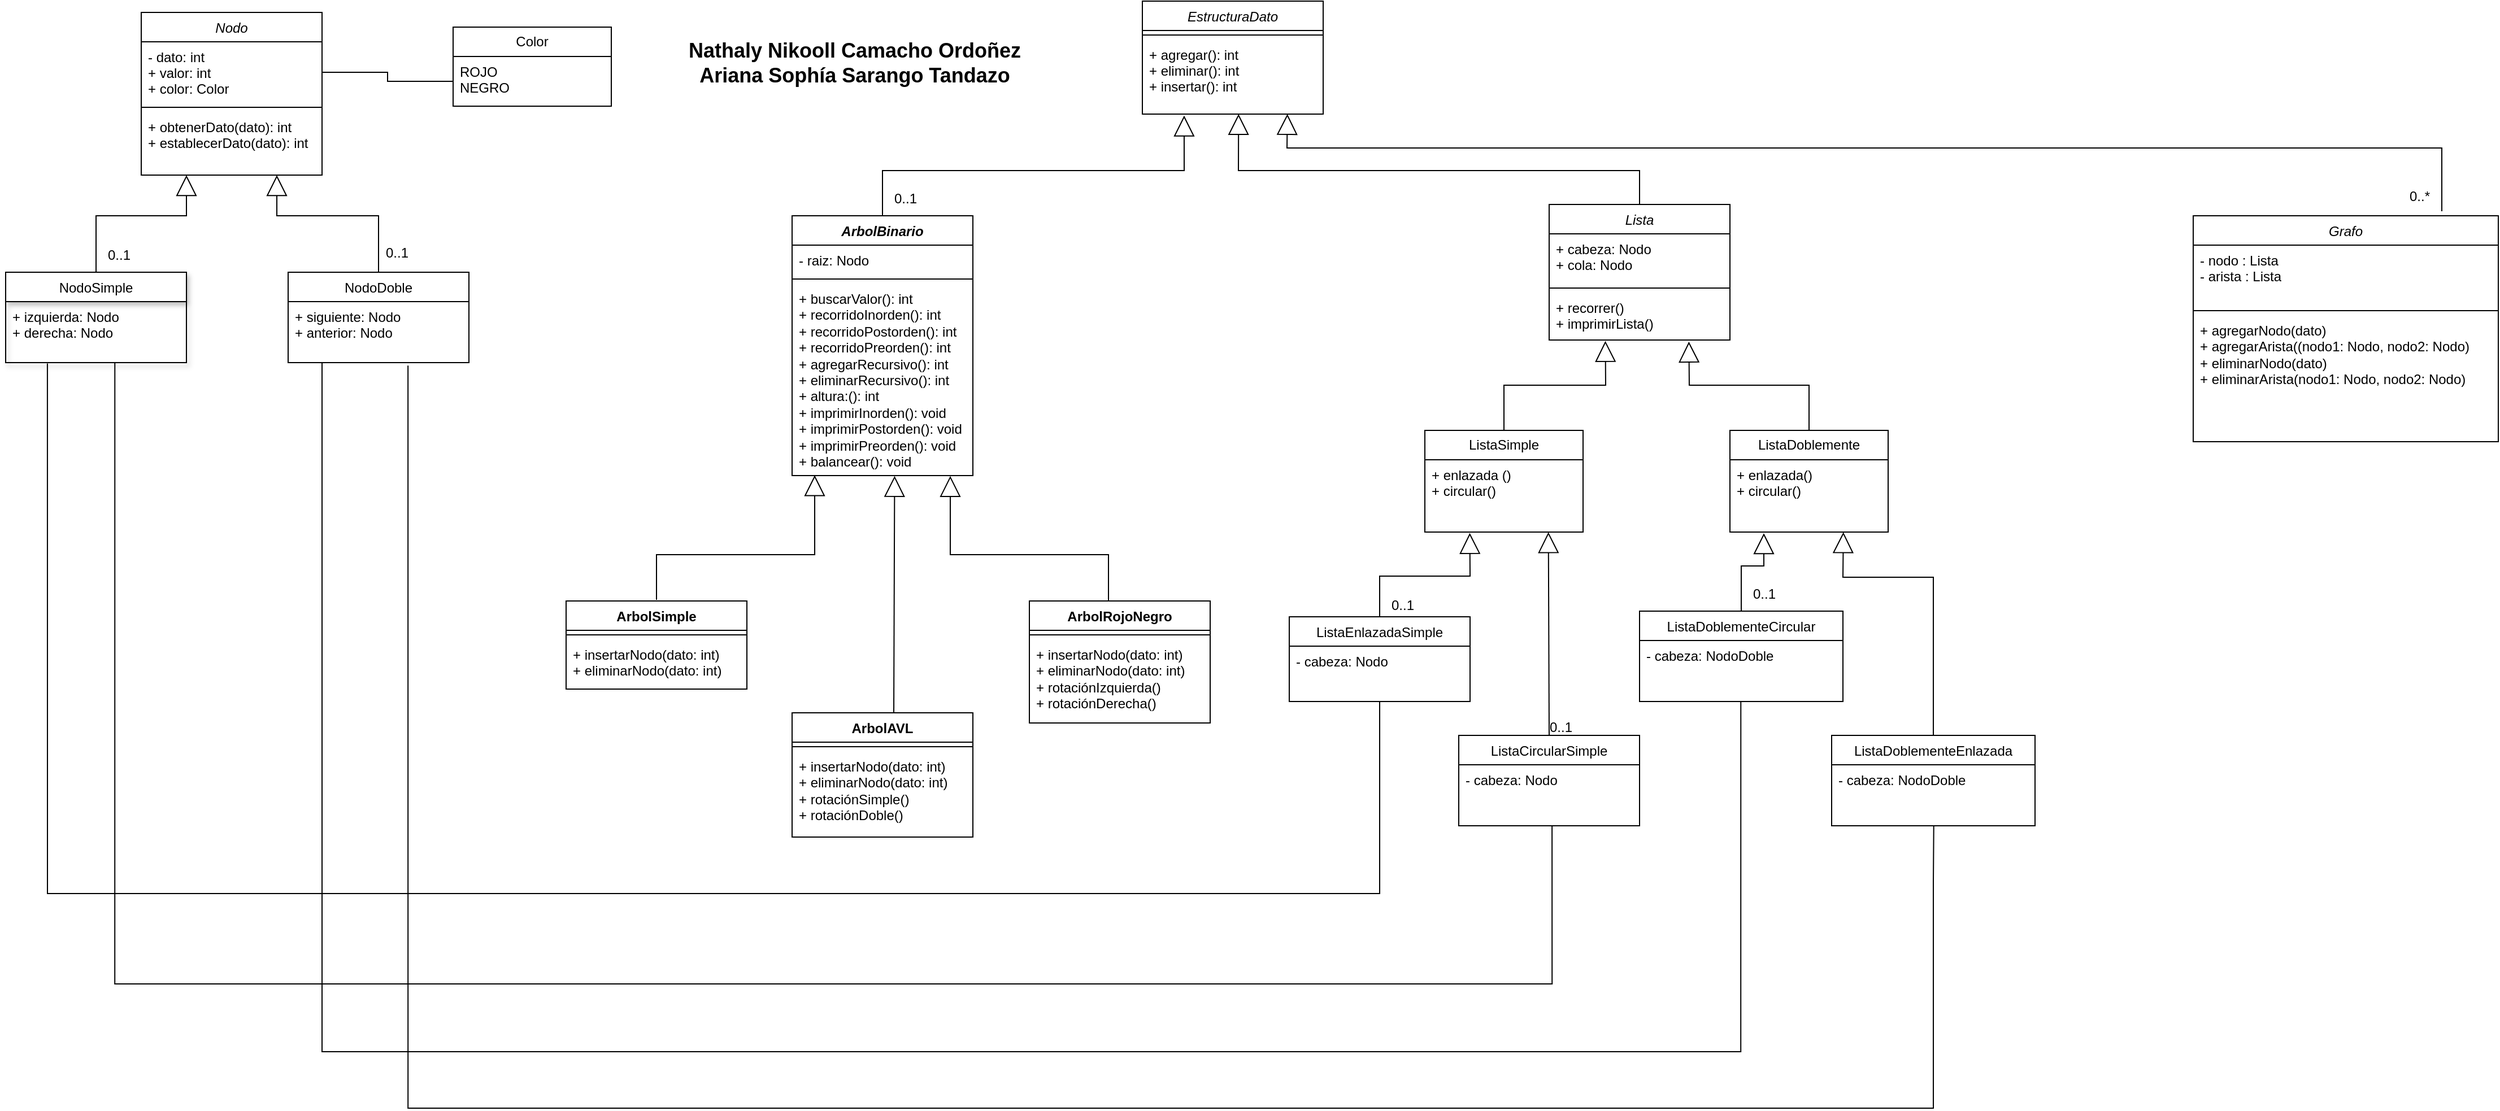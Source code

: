 <mxfile version="24.5.4" type="github">
  <diagram id="C5RBs43oDa-KdzZeNtuy" name="Page-1">
    <mxGraphModel dx="862" dy="355" grid="1" gridSize="10" guides="1" tooltips="1" connect="1" arrows="1" fold="1" page="1" pageScale="1" pageWidth="827" pageHeight="1169" math="0" shadow="0">
      <root>
        <mxCell id="WIyWlLk6GJQsqaUBKTNV-0" />
        <mxCell id="WIyWlLk6GJQsqaUBKTNV-1" parent="WIyWlLk6GJQsqaUBKTNV-0" />
        <mxCell id="zkfFHV4jXpPFQw0GAbJ--0" value="EstructuraDato" style="swimlane;fontStyle=2;align=center;verticalAlign=top;childLayout=stackLayout;horizontal=1;startSize=26;horizontalStack=0;resizeParent=1;resizeLast=0;collapsible=1;marginBottom=0;rounded=0;shadow=0;strokeWidth=1;" parent="WIyWlLk6GJQsqaUBKTNV-1" vertex="1">
          <mxGeometry x="1010" y="10" width="160" height="100" as="geometry">
            <mxRectangle x="230" y="140" width="160" height="26" as="alternateBounds" />
          </mxGeometry>
        </mxCell>
        <mxCell id="DncJ9CUcUolEmfU4vxdp-8" value="" style="line;strokeWidth=1;fillColor=none;align=left;verticalAlign=middle;spacingTop=-1;spacingLeft=3;spacingRight=3;rotatable=0;labelPosition=right;points=[];portConstraint=eastwest;strokeColor=inherit;" parent="zkfFHV4jXpPFQw0GAbJ--0" vertex="1">
          <mxGeometry y="26" width="160" height="8" as="geometry" />
        </mxCell>
        <mxCell id="zkfFHV4jXpPFQw0GAbJ--1" value="+ agregar(): int&#xa;+ eliminar(): int&#xa;+ insertar(): int" style="text;align=left;verticalAlign=top;spacingLeft=4;spacingRight=4;overflow=hidden;rotatable=0;points=[[0,0.5],[1,0.5]];portConstraint=eastwest;" parent="zkfFHV4jXpPFQw0GAbJ--0" vertex="1">
          <mxGeometry y="34" width="160" height="66" as="geometry" />
        </mxCell>
        <mxCell id="zkfFHV4jXpPFQw0GAbJ--6" value="NodoSimple" style="swimlane;fontStyle=0;align=center;verticalAlign=top;childLayout=stackLayout;horizontal=1;startSize=26;horizontalStack=0;resizeParent=1;resizeLast=0;collapsible=1;marginBottom=0;rounded=0;shadow=1;strokeWidth=1;" parent="WIyWlLk6GJQsqaUBKTNV-1" vertex="1">
          <mxGeometry x="4" y="250" width="160" height="80" as="geometry">
            <mxRectangle x="130" y="380" width="160" height="26" as="alternateBounds" />
          </mxGeometry>
        </mxCell>
        <mxCell id="zkfFHV4jXpPFQw0GAbJ--7" value="+ izquierda: Nodo&#xa;+ derecha: Nodo" style="text;align=left;verticalAlign=top;spacingLeft=4;spacingRight=4;overflow=hidden;rotatable=0;points=[[0,0.5],[1,0.5]];portConstraint=eastwest;" parent="zkfFHV4jXpPFQw0GAbJ--6" vertex="1">
          <mxGeometry y="26" width="160" height="54" as="geometry" />
        </mxCell>
        <mxCell id="DncJ9CUcUolEmfU4vxdp-2" value="NodoDoble" style="swimlane;fontStyle=0;align=center;verticalAlign=top;childLayout=stackLayout;horizontal=1;startSize=26;horizontalStack=0;resizeParent=1;resizeLast=0;collapsible=1;marginBottom=0;rounded=0;shadow=0;strokeWidth=1;" parent="WIyWlLk6GJQsqaUBKTNV-1" vertex="1">
          <mxGeometry x="254" y="250" width="160" height="80" as="geometry">
            <mxRectangle x="130" y="380" width="160" height="26" as="alternateBounds" />
          </mxGeometry>
        </mxCell>
        <mxCell id="DncJ9CUcUolEmfU4vxdp-3" value="+ siguiente: Nodo&#xa;+ anterior: Nodo" style="text;align=left;verticalAlign=top;spacingLeft=4;spacingRight=4;overflow=hidden;rotatable=0;points=[[0,0.5],[1,0.5]];portConstraint=eastwest;" parent="DncJ9CUcUolEmfU4vxdp-2" vertex="1">
          <mxGeometry y="26" width="160" height="54" as="geometry" />
        </mxCell>
        <mxCell id="DncJ9CUcUolEmfU4vxdp-9" value="ListaEnlazadaSimple" style="swimlane;fontStyle=0;align=center;verticalAlign=top;childLayout=stackLayout;horizontal=1;startSize=26;horizontalStack=0;resizeParent=1;resizeLast=0;collapsible=1;marginBottom=0;rounded=0;shadow=0;strokeWidth=1;" parent="WIyWlLk6GJQsqaUBKTNV-1" vertex="1">
          <mxGeometry x="1140" y="555" width="160" height="75" as="geometry">
            <mxRectangle x="130" y="380" width="160" height="26" as="alternateBounds" />
          </mxGeometry>
        </mxCell>
        <mxCell id="DncJ9CUcUolEmfU4vxdp-10" value="- cabeza: Nodo" style="text;align=left;verticalAlign=top;spacingLeft=4;spacingRight=4;overflow=hidden;rotatable=0;points=[[0,0.5],[1,0.5]];portConstraint=eastwest;" parent="DncJ9CUcUolEmfU4vxdp-9" vertex="1">
          <mxGeometry y="26" width="160" height="34" as="geometry" />
        </mxCell>
        <mxCell id="DncJ9CUcUolEmfU4vxdp-11" value="ListaDoblementeEnlazada" style="swimlane;fontStyle=0;align=center;verticalAlign=top;childLayout=stackLayout;horizontal=1;startSize=26;horizontalStack=0;resizeParent=1;resizeLast=0;collapsible=1;marginBottom=0;rounded=0;shadow=0;strokeWidth=1;" parent="WIyWlLk6GJQsqaUBKTNV-1" vertex="1">
          <mxGeometry x="1620" y="660" width="180" height="80" as="geometry">
            <mxRectangle x="130" y="380" width="160" height="26" as="alternateBounds" />
          </mxGeometry>
        </mxCell>
        <mxCell id="DncJ9CUcUolEmfU4vxdp-12" value="- cabeza: NodoDoble" style="text;align=left;verticalAlign=top;spacingLeft=4;spacingRight=4;overflow=hidden;rotatable=0;points=[[0,0.5],[1,0.5]];portConstraint=eastwest;" parent="DncJ9CUcUolEmfU4vxdp-11" vertex="1">
          <mxGeometry y="26" width="180" height="54" as="geometry" />
        </mxCell>
        <mxCell id="DncJ9CUcUolEmfU4vxdp-13" value="ListaDoblementeCircular" style="swimlane;fontStyle=0;align=center;verticalAlign=top;childLayout=stackLayout;horizontal=1;startSize=26;horizontalStack=0;resizeParent=1;resizeLast=0;collapsible=1;marginBottom=0;rounded=0;shadow=0;strokeWidth=1;" parent="WIyWlLk6GJQsqaUBKTNV-1" vertex="1">
          <mxGeometry x="1450" y="550" width="180" height="80" as="geometry">
            <mxRectangle x="130" y="380" width="160" height="26" as="alternateBounds" />
          </mxGeometry>
        </mxCell>
        <mxCell id="DncJ9CUcUolEmfU4vxdp-14" value="- cabeza: NodoDoble" style="text;align=left;verticalAlign=top;spacingLeft=4;spacingRight=4;overflow=hidden;rotatable=0;points=[[0,0.5],[1,0.5]];portConstraint=eastwest;" parent="DncJ9CUcUolEmfU4vxdp-13" vertex="1">
          <mxGeometry y="26" width="180" height="54" as="geometry" />
        </mxCell>
        <mxCell id="DncJ9CUcUolEmfU4vxdp-15" value="ListaCircularSimple" style="swimlane;fontStyle=0;align=center;verticalAlign=top;childLayout=stackLayout;horizontal=1;startSize=26;horizontalStack=0;resizeParent=1;resizeLast=0;collapsible=1;marginBottom=0;rounded=0;shadow=0;strokeWidth=1;" parent="WIyWlLk6GJQsqaUBKTNV-1" vertex="1">
          <mxGeometry x="1290" y="660" width="160" height="80" as="geometry">
            <mxRectangle x="130" y="380" width="160" height="26" as="alternateBounds" />
          </mxGeometry>
        </mxCell>
        <mxCell id="DncJ9CUcUolEmfU4vxdp-16" value="- cabeza: Nodo" style="text;align=left;verticalAlign=top;spacingLeft=4;spacingRight=4;overflow=hidden;rotatable=0;points=[[0,0.5],[1,0.5]];portConstraint=eastwest;" parent="DncJ9CUcUolEmfU4vxdp-15" vertex="1">
          <mxGeometry y="26" width="160" height="54" as="geometry" />
        </mxCell>
        <mxCell id="DncJ9CUcUolEmfU4vxdp-19" value="&lt;i style=&quot;&quot;&gt;ArbolBinario&lt;/i&gt;" style="swimlane;fontStyle=1;align=center;verticalAlign=top;childLayout=stackLayout;horizontal=1;startSize=26;horizontalStack=0;resizeParent=1;resizeParentMax=0;resizeLast=0;collapsible=1;marginBottom=0;whiteSpace=wrap;html=1;" parent="WIyWlLk6GJQsqaUBKTNV-1" vertex="1">
          <mxGeometry x="700" y="200" width="160" height="230" as="geometry" />
        </mxCell>
        <mxCell id="DncJ9CUcUolEmfU4vxdp-20" value="- raiz: Nodo" style="text;strokeColor=none;fillColor=none;align=left;verticalAlign=top;spacingLeft=4;spacingRight=4;overflow=hidden;rotatable=0;points=[[0,0.5],[1,0.5]];portConstraint=eastwest;whiteSpace=wrap;html=1;" parent="DncJ9CUcUolEmfU4vxdp-19" vertex="1">
          <mxGeometry y="26" width="160" height="26" as="geometry" />
        </mxCell>
        <mxCell id="DncJ9CUcUolEmfU4vxdp-21" value="" style="line;strokeWidth=1;fillColor=none;align=left;verticalAlign=middle;spacingTop=-1;spacingLeft=3;spacingRight=3;rotatable=0;labelPosition=right;points=[];portConstraint=eastwest;strokeColor=inherit;" parent="DncJ9CUcUolEmfU4vxdp-19" vertex="1">
          <mxGeometry y="52" width="160" height="8" as="geometry" />
        </mxCell>
        <mxCell id="DncJ9CUcUolEmfU4vxdp-22" value="+ buscarValor(): int&lt;br&gt;+ recorridoInorden(): int&lt;div&gt;+ recorridoPostorden(): int&lt;br&gt;+ recorridoPreorden()&lt;span style=&quot;background-color: initial;&quot;&gt;: int&lt;/span&gt;&lt;/div&gt;&lt;div&gt;&lt;span style=&quot;text-wrap: nowrap;&quot;&gt;+ agregarRecursivo(): int&lt;/span&gt;&lt;br style=&quot;text-wrap: nowrap; padding: 0px; margin: 0px;&quot;&gt;&lt;span style=&quot;text-wrap: nowrap;&quot;&gt;+ eliminarRecursivo(): int&lt;/span&gt;&lt;/div&gt;&lt;div&gt;+ altura:(): int&lt;span style=&quot;text-wrap: nowrap;&quot;&gt;&lt;br&gt;&lt;/span&gt;&lt;/div&gt;&lt;div&gt;+ imprimirInorden()&lt;span style=&quot;background-color: initial;&quot;&gt;: void&lt;/span&gt;&lt;/div&gt;&lt;div&gt;+ imprimir&lt;span style=&quot;background-color: initial;&quot;&gt;Postorden()&lt;/span&gt;&lt;span style=&quot;background-color: initial;&quot;&gt;: void&lt;/span&gt;&lt;/div&gt;&lt;div&gt;&lt;span style=&quot;background-color: initial;&quot;&gt;+ imprimirPreorden()&lt;/span&gt;&lt;span style=&quot;background-color: initial;&quot;&gt;: void&lt;br&gt;&lt;/span&gt;&lt;/div&gt;&lt;div&gt;&lt;span style=&quot;text-wrap: nowrap;&quot;&gt;+ balancear(): void&lt;/span&gt;&lt;span style=&quot;background-color: initial;&quot;&gt;&lt;br&gt;&lt;/span&gt;&lt;/div&gt;" style="text;strokeColor=none;fillColor=none;align=left;verticalAlign=top;spacingLeft=4;spacingRight=4;overflow=hidden;rotatable=0;points=[[0,0.5],[1,0.5]];portConstraint=eastwest;whiteSpace=wrap;html=1;" parent="DncJ9CUcUolEmfU4vxdp-19" vertex="1">
          <mxGeometry y="60" width="160" height="170" as="geometry" />
        </mxCell>
        <mxCell id="DncJ9CUcUolEmfU4vxdp-24" value="" style="endArrow=block;endSize=16;endFill=0;html=1;rounded=0;exitX=0.5;exitY=0;exitDx=0;exitDy=0;entryX=0.231;entryY=1.019;entryDx=0;entryDy=0;entryPerimeter=0;" parent="WIyWlLk6GJQsqaUBKTNV-1" source="DncJ9CUcUolEmfU4vxdp-19" target="zkfFHV4jXpPFQw0GAbJ--1" edge="1">
          <mxGeometry width="160" relative="1" as="geometry">
            <mxPoint x="830" y="435" as="sourcePoint" />
            <mxPoint x="980" y="191" as="targetPoint" />
            <Array as="points">
              <mxPoint x="780" y="160" />
              <mxPoint x="1047" y="160" />
            </Array>
          </mxGeometry>
        </mxCell>
        <mxCell id="DncJ9CUcUolEmfU4vxdp-35" value="Nodo" style="swimlane;fontStyle=2;align=center;verticalAlign=top;childLayout=stackLayout;horizontal=1;startSize=26;horizontalStack=0;resizeParent=1;resizeLast=0;collapsible=1;marginBottom=0;rounded=0;shadow=0;strokeWidth=1;" parent="WIyWlLk6GJQsqaUBKTNV-1" vertex="1">
          <mxGeometry x="124" y="20" width="160" height="144" as="geometry">
            <mxRectangle x="230" y="140" width="160" height="26" as="alternateBounds" />
          </mxGeometry>
        </mxCell>
        <mxCell id="DncJ9CUcUolEmfU4vxdp-37" value="- dato: int &#xa;+ valor: int&#xa;+ color: Color" style="text;align=left;verticalAlign=top;spacingLeft=4;spacingRight=4;overflow=hidden;rotatable=0;points=[[0,0.5],[1,0.5]];portConstraint=eastwest;" parent="DncJ9CUcUolEmfU4vxdp-35" vertex="1">
          <mxGeometry y="26" width="160" height="54" as="geometry" />
        </mxCell>
        <mxCell id="DncJ9CUcUolEmfU4vxdp-43" value="" style="line;strokeWidth=1;fillColor=none;align=left;verticalAlign=middle;spacingTop=-1;spacingLeft=3;spacingRight=3;rotatable=0;labelPosition=right;points=[];portConstraint=eastwest;strokeColor=inherit;" parent="DncJ9CUcUolEmfU4vxdp-35" vertex="1">
          <mxGeometry y="80" width="160" height="8" as="geometry" />
        </mxCell>
        <mxCell id="DncJ9CUcUolEmfU4vxdp-42" value="+ obtenerDato(dato): int&#xa;+ establecerDato(dato): int" style="text;align=left;verticalAlign=top;spacingLeft=4;spacingRight=4;overflow=hidden;rotatable=0;points=[[0,0.5],[1,0.5]];portConstraint=eastwest;" parent="DncJ9CUcUolEmfU4vxdp-35" vertex="1">
          <mxGeometry y="88" width="160" height="56" as="geometry" />
        </mxCell>
        <mxCell id="DncJ9CUcUolEmfU4vxdp-44" value="" style="endArrow=block;endSize=16;endFill=0;html=1;rounded=0;entryX=0.25;entryY=1;entryDx=0;entryDy=0;exitX=0.5;exitY=0;exitDx=0;exitDy=0;" parent="WIyWlLk6GJQsqaUBKTNV-1" source="zkfFHV4jXpPFQw0GAbJ--6" target="DncJ9CUcUolEmfU4vxdp-35" edge="1">
          <mxGeometry width="160" relative="1" as="geometry">
            <mxPoint x="234" y="210" as="sourcePoint" />
            <mxPoint x="394" y="210" as="targetPoint" />
            <Array as="points">
              <mxPoint x="84" y="200" />
              <mxPoint x="164" y="200" />
            </Array>
          </mxGeometry>
        </mxCell>
        <mxCell id="DncJ9CUcUolEmfU4vxdp-45" value="" style="endArrow=block;endSize=16;endFill=0;html=1;rounded=0;entryX=0.75;entryY=1;entryDx=0;entryDy=0;exitX=0.5;exitY=0;exitDx=0;exitDy=0;" parent="WIyWlLk6GJQsqaUBKTNV-1" source="DncJ9CUcUolEmfU4vxdp-2" target="DncJ9CUcUolEmfU4vxdp-35" edge="1">
          <mxGeometry width="160" relative="1" as="geometry">
            <mxPoint x="54" y="260" as="sourcePoint" />
            <mxPoint x="187" y="160" as="targetPoint" />
            <Array as="points">
              <mxPoint x="334" y="200" />
              <mxPoint x="244" y="200" />
            </Array>
          </mxGeometry>
        </mxCell>
        <mxCell id="DncJ9CUcUolEmfU4vxdp-46" value="&lt;span style=&quot;font-weight: normal;&quot;&gt;&lt;i&gt;Lista&lt;/i&gt;&lt;/span&gt;" style="swimlane;fontStyle=1;align=center;verticalAlign=top;childLayout=stackLayout;horizontal=1;startSize=26;horizontalStack=0;resizeParent=1;resizeParentMax=0;resizeLast=0;collapsible=1;marginBottom=0;whiteSpace=wrap;html=1;" parent="WIyWlLk6GJQsqaUBKTNV-1" vertex="1">
          <mxGeometry x="1370" y="190" width="160" height="120" as="geometry" />
        </mxCell>
        <mxCell id="DncJ9CUcUolEmfU4vxdp-47" value="+ cabeza: Nodo&lt;div&gt;+ cola: Nodo&lt;/div&gt;" style="text;strokeColor=none;fillColor=none;align=left;verticalAlign=top;spacingLeft=4;spacingRight=4;overflow=hidden;rotatable=0;points=[[0,0.5],[1,0.5]];portConstraint=eastwest;whiteSpace=wrap;html=1;" parent="DncJ9CUcUolEmfU4vxdp-46" vertex="1">
          <mxGeometry y="26" width="160" height="44" as="geometry" />
        </mxCell>
        <mxCell id="DncJ9CUcUolEmfU4vxdp-48" value="" style="line;strokeWidth=1;fillColor=none;align=left;verticalAlign=middle;spacingTop=-1;spacingLeft=3;spacingRight=3;rotatable=0;labelPosition=right;points=[];portConstraint=eastwest;strokeColor=inherit;" parent="DncJ9CUcUolEmfU4vxdp-46" vertex="1">
          <mxGeometry y="70" width="160" height="8" as="geometry" />
        </mxCell>
        <mxCell id="DncJ9CUcUolEmfU4vxdp-49" value="&lt;div&gt;+ recorrer()&lt;/div&gt;+ imprimirLista()&lt;div&gt;&lt;br&gt;&lt;/div&gt;" style="text;strokeColor=none;fillColor=none;align=left;verticalAlign=top;spacingLeft=4;spacingRight=4;overflow=hidden;rotatable=0;points=[[0,0.5],[1,0.5]];portConstraint=eastwest;whiteSpace=wrap;html=1;" parent="DncJ9CUcUolEmfU4vxdp-46" vertex="1">
          <mxGeometry y="78" width="160" height="42" as="geometry" />
        </mxCell>
        <mxCell id="DncJ9CUcUolEmfU4vxdp-50" value="" style="endArrow=block;endSize=16;endFill=0;html=1;rounded=0;exitX=0.5;exitY=0;exitDx=0;exitDy=0;entryX=0.532;entryY=0.998;entryDx=0;entryDy=0;entryPerimeter=0;" parent="WIyWlLk6GJQsqaUBKTNV-1" source="DncJ9CUcUolEmfU4vxdp-46" target="zkfFHV4jXpPFQw0GAbJ--1" edge="1">
          <mxGeometry width="160" relative="1" as="geometry">
            <mxPoint x="870" y="290" as="sourcePoint" />
            <mxPoint x="947" y="201" as="targetPoint" />
            <Array as="points">
              <mxPoint x="1450" y="160" />
              <mxPoint x="1095" y="160" />
            </Array>
          </mxGeometry>
        </mxCell>
        <mxCell id="DncJ9CUcUolEmfU4vxdp-64" value="" style="endArrow=block;endSize=16;endFill=0;html=1;rounded=0;exitX=0.5;exitY=0;exitDx=0;exitDy=0;entryX=0.125;entryY=0.998;entryDx=0;entryDy=0;entryPerimeter=0;" parent="WIyWlLk6GJQsqaUBKTNV-1" target="DncJ9CUcUolEmfU4vxdp-22" edge="1">
          <mxGeometry width="160" relative="1" as="geometry">
            <mxPoint x="580" y="540" as="sourcePoint" />
            <mxPoint x="720" y="440" as="targetPoint" />
            <Array as="points">
              <mxPoint x="580" y="500" />
              <mxPoint x="720" y="500" />
            </Array>
          </mxGeometry>
        </mxCell>
        <mxCell id="DncJ9CUcUolEmfU4vxdp-66" value="" style="endArrow=block;endSize=16;endFill=0;html=1;rounded=0;exitX=0.5;exitY=0;exitDx=0;exitDy=0;entryX=0.567;entryY=1.002;entryDx=0;entryDy=0;entryPerimeter=0;" parent="WIyWlLk6GJQsqaUBKTNV-1" target="DncJ9CUcUolEmfU4vxdp-22" edge="1">
          <mxGeometry width="160" relative="1" as="geometry">
            <mxPoint x="790" y="640" as="sourcePoint" />
            <mxPoint x="790" y="450" as="targetPoint" />
            <Array as="points" />
          </mxGeometry>
        </mxCell>
        <mxCell id="DncJ9CUcUolEmfU4vxdp-67" value="" style="endArrow=block;endSize=16;endFill=0;html=1;rounded=0;exitX=0.5;exitY=0;exitDx=0;exitDy=0;entryX=0.875;entryY=1.002;entryDx=0;entryDy=0;entryPerimeter=0;" parent="WIyWlLk6GJQsqaUBKTNV-1" target="DncJ9CUcUolEmfU4vxdp-22" edge="1">
          <mxGeometry width="160" relative="1" as="geometry">
            <mxPoint x="980.0" y="545" as="sourcePoint" />
            <mxPoint x="840" y="440" as="targetPoint" />
            <Array as="points">
              <mxPoint x="980" y="500" />
              <mxPoint x="840" y="500" />
            </Array>
          </mxGeometry>
        </mxCell>
        <mxCell id="DncJ9CUcUolEmfU4vxdp-75" value="Color" style="swimlane;fontStyle=0;childLayout=stackLayout;horizontal=1;startSize=26;fillColor=none;horizontalStack=0;resizeParent=1;resizeParentMax=0;resizeLast=0;collapsible=1;marginBottom=0;whiteSpace=wrap;html=1;" parent="WIyWlLk6GJQsqaUBKTNV-1" vertex="1">
          <mxGeometry x="400" y="33" width="140" height="70" as="geometry" />
        </mxCell>
        <mxCell id="DncJ9CUcUolEmfU4vxdp-76" value="ROJO&lt;div&gt;NEGRO&lt;/div&gt;" style="text;strokeColor=none;fillColor=none;align=left;verticalAlign=top;spacingLeft=4;spacingRight=4;overflow=hidden;rotatable=0;points=[[0,0.5],[1,0.5]];portConstraint=eastwest;whiteSpace=wrap;html=1;" parent="DncJ9CUcUolEmfU4vxdp-75" vertex="1">
          <mxGeometry y="26" width="140" height="44" as="geometry" />
        </mxCell>
        <mxCell id="ir2BoSaiO2hxF5gIal0P-0" value="&lt;div&gt;ListaSimple&lt;/div&gt;" style="swimlane;fontStyle=0;childLayout=stackLayout;horizontal=1;startSize=26;fillColor=none;horizontalStack=0;resizeParent=1;resizeParentMax=0;resizeLast=0;collapsible=1;marginBottom=0;whiteSpace=wrap;html=1;" parent="WIyWlLk6GJQsqaUBKTNV-1" vertex="1">
          <mxGeometry x="1260" y="390" width="140" height="90" as="geometry" />
        </mxCell>
        <mxCell id="ir2BoSaiO2hxF5gIal0P-1" value="&lt;div&gt;&lt;font style=&quot;vertical-align: inherit;&quot;&gt;&lt;font style=&quot;vertical-align: inherit;&quot;&gt;+ enlazada ()&lt;/font&gt;&lt;/font&gt;&lt;/div&gt;&lt;div&gt;&lt;font style=&quot;vertical-align: inherit;&quot;&gt;&lt;font style=&quot;vertical-align: inherit;&quot;&gt;+ circular()&lt;/font&gt;&lt;/font&gt;&lt;br&gt;&lt;/div&gt;" style="text;strokeColor=none;fillColor=none;align=left;verticalAlign=top;spacingLeft=4;spacingRight=4;overflow=hidden;rotatable=0;points=[[0,0.5],[1,0.5]];portConstraint=eastwest;whiteSpace=wrap;html=1;" parent="ir2BoSaiO2hxF5gIal0P-0" vertex="1">
          <mxGeometry y="26" width="140" height="64" as="geometry" />
        </mxCell>
        <mxCell id="ir2BoSaiO2hxF5gIal0P-8" value="ListaDoblemente" style="swimlane;fontStyle=0;childLayout=stackLayout;horizontal=1;startSize=26;fillColor=none;horizontalStack=0;resizeParent=1;resizeParentMax=0;resizeLast=0;collapsible=1;marginBottom=0;whiteSpace=wrap;html=1;" parent="WIyWlLk6GJQsqaUBKTNV-1" vertex="1">
          <mxGeometry x="1530" y="390" width="140" height="90" as="geometry" />
        </mxCell>
        <mxCell id="ir2BoSaiO2hxF5gIal0P-10" value="&lt;div&gt;+ enlazada() &lt;br&gt;&lt;/div&gt;&lt;div&gt;+ circular()&lt;br&gt;&lt;/div&gt;" style="text;strokeColor=none;fillColor=none;align=left;verticalAlign=top;spacingLeft=4;spacingRight=4;overflow=hidden;rotatable=0;points=[[0,0.5],[1,0.5]];portConstraint=eastwest;whiteSpace=wrap;html=1;" parent="ir2BoSaiO2hxF5gIal0P-8" vertex="1">
          <mxGeometry y="26" width="140" height="64" as="geometry" />
        </mxCell>
        <mxCell id="ir2BoSaiO2hxF5gIal0P-45" value="" style="endArrow=block;endSize=16;endFill=0;html=1;rounded=0;exitX=0.5;exitY=0;exitDx=0;exitDy=0;entryX=0.311;entryY=1.019;entryDx=0;entryDy=0;entryPerimeter=0;" parent="WIyWlLk6GJQsqaUBKTNV-1" source="ir2BoSaiO2hxF5gIal0P-0" target="DncJ9CUcUolEmfU4vxdp-49" edge="1">
          <mxGeometry width="160" relative="1" as="geometry">
            <mxPoint x="1840.0" y="318.342" as="sourcePoint" />
            <mxPoint x="1543.72" y="291.65" as="targetPoint" />
            <Array as="points">
              <mxPoint x="1330" y="350" />
              <mxPoint x="1420" y="350" />
            </Array>
          </mxGeometry>
        </mxCell>
        <mxCell id="ir2BoSaiO2hxF5gIal0P-46" value="" style="endArrow=block;endSize=16;endFill=0;html=1;rounded=0;exitX=0.5;exitY=0;exitDx=0;exitDy=0;entryX=0.773;entryY=1.033;entryDx=0;entryDy=0;entryPerimeter=0;" parent="WIyWlLk6GJQsqaUBKTNV-1" source="ir2BoSaiO2hxF5gIal0P-8" target="DncJ9CUcUolEmfU4vxdp-49" edge="1">
          <mxGeometry width="160" relative="1" as="geometry">
            <mxPoint x="1846" y="337" as="sourcePoint" />
            <mxPoint x="1560" y="190" as="targetPoint" />
            <Array as="points">
              <mxPoint x="1600" y="350" />
              <mxPoint x="1494" y="350" />
            </Array>
          </mxGeometry>
        </mxCell>
        <mxCell id="ir2BoSaiO2hxF5gIal0P-53" value="ArbolSimple" style="swimlane;fontStyle=1;align=center;verticalAlign=top;childLayout=stackLayout;horizontal=1;startSize=26;horizontalStack=0;resizeParent=1;resizeParentMax=0;resizeLast=0;collapsible=1;marginBottom=0;whiteSpace=wrap;html=1;" parent="WIyWlLk6GJQsqaUBKTNV-1" vertex="1">
          <mxGeometry x="500" y="541" width="160" height="78" as="geometry" />
        </mxCell>
        <mxCell id="ir2BoSaiO2hxF5gIal0P-55" value="" style="line;strokeWidth=1;fillColor=none;align=left;verticalAlign=middle;spacingTop=-1;spacingLeft=3;spacingRight=3;rotatable=0;labelPosition=right;points=[];portConstraint=eastwest;strokeColor=inherit;" parent="ir2BoSaiO2hxF5gIal0P-53" vertex="1">
          <mxGeometry y="26" width="160" height="8" as="geometry" />
        </mxCell>
        <mxCell id="ir2BoSaiO2hxF5gIal0P-54" value="&lt;div&gt;+ insertarNodo(dato: int)&lt;/div&gt;&lt;div&gt;+ eliminarNodo(dato: int)&lt;br&gt;&lt;/div&gt;" style="text;strokeColor=none;fillColor=none;align=left;verticalAlign=top;spacingLeft=4;spacingRight=4;overflow=hidden;rotatable=0;points=[[0,0.5],[1,0.5]];portConstraint=eastwest;whiteSpace=wrap;html=1;" parent="ir2BoSaiO2hxF5gIal0P-53" vertex="1">
          <mxGeometry y="34" width="160" height="44" as="geometry" />
        </mxCell>
        <mxCell id="ir2BoSaiO2hxF5gIal0P-57" value="ArbolAVL" style="swimlane;fontStyle=1;align=center;verticalAlign=top;childLayout=stackLayout;horizontal=1;startSize=26;horizontalStack=0;resizeParent=1;resizeParentMax=0;resizeLast=0;collapsible=1;marginBottom=0;whiteSpace=wrap;html=1;" parent="WIyWlLk6GJQsqaUBKTNV-1" vertex="1">
          <mxGeometry x="700" y="640" width="160" height="110" as="geometry" />
        </mxCell>
        <mxCell id="ir2BoSaiO2hxF5gIal0P-59" value="" style="line;strokeWidth=1;fillColor=none;align=left;verticalAlign=middle;spacingTop=-1;spacingLeft=3;spacingRight=3;rotatable=0;labelPosition=right;points=[];portConstraint=eastwest;strokeColor=inherit;" parent="ir2BoSaiO2hxF5gIal0P-57" vertex="1">
          <mxGeometry y="26" width="160" height="8" as="geometry" />
        </mxCell>
        <mxCell id="9hyr6kazBqOxSnsQjy6S-9" value="&lt;div&gt;+ insertarNodo(dato: int)&lt;/div&gt;&lt;div&gt;+ eliminarNodo(dato: int)&lt;br&gt;&lt;/div&gt;&lt;div&gt;+ rotaciónSimple()&lt;/div&gt;&lt;div&gt;+ rotaciónDoble()&lt;/div&gt;" style="text;strokeColor=none;fillColor=none;align=left;verticalAlign=top;spacingLeft=4;spacingRight=4;overflow=hidden;rotatable=0;points=[[0,0.5],[1,0.5]];portConstraint=eastwest;whiteSpace=wrap;html=1;" parent="ir2BoSaiO2hxF5gIal0P-57" vertex="1">
          <mxGeometry y="34" width="160" height="76" as="geometry" />
        </mxCell>
        <mxCell id="ir2BoSaiO2hxF5gIal0P-61" value="ArbolRojoNegro" style="swimlane;fontStyle=1;align=center;verticalAlign=top;childLayout=stackLayout;horizontal=1;startSize=26;horizontalStack=0;resizeParent=1;resizeParentMax=0;resizeLast=0;collapsible=1;marginBottom=0;whiteSpace=wrap;html=1;" parent="WIyWlLk6GJQsqaUBKTNV-1" vertex="1">
          <mxGeometry x="910" y="541" width="160" height="108" as="geometry" />
        </mxCell>
        <mxCell id="ir2BoSaiO2hxF5gIal0P-63" value="" style="line;strokeWidth=1;fillColor=none;align=left;verticalAlign=middle;spacingTop=-1;spacingLeft=3;spacingRight=3;rotatable=0;labelPosition=right;points=[];portConstraint=eastwest;strokeColor=inherit;" parent="ir2BoSaiO2hxF5gIal0P-61" vertex="1">
          <mxGeometry y="26" width="160" height="8" as="geometry" />
        </mxCell>
        <mxCell id="ir2BoSaiO2hxF5gIal0P-62" value="&lt;div&gt;+ insertarNodo(dato: int)&lt;/div&gt;&lt;div&gt;+ eliminarNodo(dato: int)&lt;br&gt;&lt;/div&gt;&lt;div&gt;&lt;div&gt;+ rotaciónIzquierda()&lt;/div&gt;&lt;div&gt;+ rotaciónDerecha()&lt;/div&gt;&lt;/div&gt;" style="text;strokeColor=none;fillColor=none;align=left;verticalAlign=top;spacingLeft=4;spacingRight=4;overflow=hidden;rotatable=0;points=[[0,0.5],[1,0.5]];portConstraint=eastwest;whiteSpace=wrap;html=1;" parent="ir2BoSaiO2hxF5gIal0P-61" vertex="1">
          <mxGeometry y="34" width="160" height="74" as="geometry" />
        </mxCell>
        <mxCell id="eCoS8FzOYg7DJ-z4C-Pn-1" value="" style="endArrow=block;endSize=16;endFill=0;html=1;rounded=0;exitX=0.5;exitY=0;exitDx=0;exitDy=0;entryX=0.284;entryY=1.012;entryDx=0;entryDy=0;entryPerimeter=0;" parent="WIyWlLk6GJQsqaUBKTNV-1" source="DncJ9CUcUolEmfU4vxdp-9" target="ir2BoSaiO2hxF5gIal0P-1" edge="1">
          <mxGeometry width="160" relative="1" as="geometry">
            <mxPoint x="1210" y="559" as="sourcePoint" />
            <mxPoint x="1300" y="490" as="targetPoint" />
            <Array as="points">
              <mxPoint x="1220" y="519" />
              <mxPoint x="1300" y="519" />
            </Array>
          </mxGeometry>
        </mxCell>
        <mxCell id="eCoS8FzOYg7DJ-z4C-Pn-2" value="" style="endArrow=block;endSize=16;endFill=0;html=1;rounded=0;exitX=0.5;exitY=0;exitDx=0;exitDy=0;entryX=0.781;entryY=1.001;entryDx=0;entryDy=0;entryPerimeter=0;" parent="WIyWlLk6GJQsqaUBKTNV-1" source="DncJ9CUcUolEmfU4vxdp-15" target="ir2BoSaiO2hxF5gIal0P-1" edge="1">
          <mxGeometry width="160" relative="1" as="geometry">
            <mxPoint x="1330" y="560" as="sourcePoint" />
            <mxPoint x="1370" y="490" as="targetPoint" />
            <Array as="points" />
          </mxGeometry>
        </mxCell>
        <mxCell id="eCoS8FzOYg7DJ-z4C-Pn-3" value="" style="endArrow=block;endSize=16;endFill=0;html=1;rounded=0;exitX=0.5;exitY=0;exitDx=0;exitDy=0;entryX=0.311;entryY=1.019;entryDx=0;entryDy=0;entryPerimeter=0;" parent="WIyWlLk6GJQsqaUBKTNV-1" source="DncJ9CUcUolEmfU4vxdp-13" edge="1">
          <mxGeometry width="160" relative="1" as="geometry">
            <mxPoint x="1470" y="560" as="sourcePoint" />
            <mxPoint x="1560" y="481" as="targetPoint" />
            <Array as="points">
              <mxPoint x="1540" y="510" />
              <mxPoint x="1560" y="510" />
            </Array>
          </mxGeometry>
        </mxCell>
        <mxCell id="eCoS8FzOYg7DJ-z4C-Pn-5" value="" style="endArrow=block;endSize=16;endFill=0;html=1;rounded=0;exitX=0.5;exitY=0;exitDx=0;exitDy=0;entryX=0.717;entryY=1.001;entryDx=0;entryDy=0;entryPerimeter=0;" parent="WIyWlLk6GJQsqaUBKTNV-1" source="DncJ9CUcUolEmfU4vxdp-11" target="ir2BoSaiO2hxF5gIal0P-10" edge="1">
          <mxGeometry width="160" relative="1" as="geometry">
            <mxPoint x="1550" y="540" as="sourcePoint" />
            <mxPoint x="1570" y="491" as="targetPoint" />
            <Array as="points">
              <mxPoint x="1710" y="520" />
              <mxPoint x="1630" y="520" />
            </Array>
          </mxGeometry>
        </mxCell>
        <mxCell id="eCoS8FzOYg7DJ-z4C-Pn-9" value="&lt;font style=&quot;vertical-align: inherit;&quot;&gt;&lt;font style=&quot;vertical-align: inherit;&quot;&gt;&lt;font style=&quot;vertical-align: inherit;&quot;&gt;&lt;font style=&quot;vertical-align: inherit;&quot;&gt;&lt;font style=&quot;vertical-align: inherit;&quot;&gt;&lt;font style=&quot;vertical-align: inherit; font-size: 18px;&quot;&gt;&lt;font style=&quot;vertical-align: inherit;&quot;&gt;&lt;font style=&quot;vertical-align: inherit;&quot;&gt;Nathaly Nikooll Camacho Ordoñez&lt;/font&gt;&lt;/font&gt;&lt;/font&gt;&lt;/font&gt;&lt;/font&gt;&lt;/font&gt;&lt;/font&gt;&lt;/font&gt;&lt;div&gt;&lt;font style=&quot;vertical-align: inherit;&quot;&gt;&lt;font style=&quot;vertical-align: inherit;&quot;&gt;&lt;font style=&quot;vertical-align: inherit;&quot;&gt;&lt;font style=&quot;vertical-align: inherit;&quot;&gt;&lt;font style=&quot;vertical-align: inherit;&quot;&gt;&lt;font style=&quot;vertical-align: inherit;&quot;&gt;&lt;font style=&quot;vertical-align: inherit;&quot;&gt;&lt;font style=&quot;vertical-align: inherit; font-size: 18px;&quot;&gt;&lt;font style=&quot;vertical-align: inherit;&quot;&gt;&lt;font style=&quot;vertical-align: inherit;&quot;&gt;Ariana Sophía Sarango Tandazo&lt;/font&gt;&lt;/font&gt;&lt;/font&gt;&lt;/font&gt;&lt;/font&gt;&lt;/font&gt;&lt;/font&gt;&lt;/font&gt;&lt;/font&gt;&lt;/font&gt;&lt;/div&gt;" style="text;align=center;fontStyle=1;verticalAlign=middle;spacingLeft=3;spacingRight=3;strokeColor=none;rotatable=0;points=[[0,0.5],[1,0.5]];portConstraint=eastwest;html=1;" parent="WIyWlLk6GJQsqaUBKTNV-1" vertex="1">
          <mxGeometry x="620" y="10" width="270" height="110" as="geometry" />
        </mxCell>
        <mxCell id="eCoS8FzOYg7DJ-z4C-Pn-10" value="" style="endArrow=none;html=1;edgeStyle=orthogonalEdgeStyle;rounded=0;exitX=0.231;exitY=1.013;exitDx=0;exitDy=0;exitPerimeter=0;" parent="WIyWlLk6GJQsqaUBKTNV-1" source="zkfFHV4jXpPFQw0GAbJ--7" edge="1">
          <mxGeometry relative="1" as="geometry">
            <mxPoint x="40" y="400" as="sourcePoint" />
            <mxPoint x="1220" y="630" as="targetPoint" />
            <Array as="points">
              <mxPoint x="41" y="800" />
              <mxPoint x="1220" y="800" />
            </Array>
          </mxGeometry>
        </mxCell>
        <mxCell id="eCoS8FzOYg7DJ-z4C-Pn-17" value="" style="endArrow=none;html=1;edgeStyle=orthogonalEdgeStyle;rounded=0;exitX=0.604;exitY=1.001;exitDx=0;exitDy=0;exitPerimeter=0;entryX=0.516;entryY=1.006;entryDx=0;entryDy=0;entryPerimeter=0;" parent="WIyWlLk6GJQsqaUBKTNV-1" source="zkfFHV4jXpPFQw0GAbJ--7" target="DncJ9CUcUolEmfU4vxdp-16" edge="1">
          <mxGeometry relative="1" as="geometry">
            <mxPoint x="80" y="360" as="sourcePoint" />
            <mxPoint x="1300" y="820" as="targetPoint" />
            <Array as="points">
              <mxPoint x="101" y="880" />
              <mxPoint x="1373" y="880" />
            </Array>
          </mxGeometry>
        </mxCell>
        <mxCell id="eCoS8FzOYg7DJ-z4C-Pn-20" value="" style="endArrow=none;html=1;edgeStyle=orthogonalEdgeStyle;rounded=0;exitX=0.231;exitY=1.013;exitDx=0;exitDy=0;exitPerimeter=0;entryX=0.498;entryY=1.005;entryDx=0;entryDy=0;entryPerimeter=0;" parent="WIyWlLk6GJQsqaUBKTNV-1" target="DncJ9CUcUolEmfU4vxdp-14" edge="1">
          <mxGeometry relative="1" as="geometry">
            <mxPoint x="284" y="330" as="sourcePoint" />
            <mxPoint x="1463" y="640" as="targetPoint" />
            <Array as="points">
              <mxPoint x="284" y="940" />
              <mxPoint x="1540" y="940" />
            </Array>
          </mxGeometry>
        </mxCell>
        <mxCell id="eCoS8FzOYg7DJ-z4C-Pn-21" value="" style="endArrow=none;html=1;edgeStyle=orthogonalEdgeStyle;rounded=0;exitX=0.663;exitY=1.048;exitDx=0;exitDy=0;exitPerimeter=0;entryX=0.502;entryY=1.005;entryDx=0;entryDy=0;entryPerimeter=0;" parent="WIyWlLk6GJQsqaUBKTNV-1" source="DncJ9CUcUolEmfU4vxdp-3" target="DncJ9CUcUolEmfU4vxdp-12" edge="1">
          <mxGeometry relative="1" as="geometry">
            <mxPoint x="111" y="340" as="sourcePoint" />
            <mxPoint x="1383" y="750" as="targetPoint" />
            <Array as="points">
              <mxPoint x="360" y="990" />
              <mxPoint x="1710" y="990" />
              <mxPoint x="1710" y="790" />
            </Array>
          </mxGeometry>
        </mxCell>
        <mxCell id="eCoS8FzOYg7DJ-z4C-Pn-22" value="" style="endArrow=none;html=1;edgeStyle=orthogonalEdgeStyle;rounded=0;exitX=1;exitY=0.5;exitDx=0;exitDy=0;entryX=0;entryY=0.5;entryDx=0;entryDy=0;" parent="WIyWlLk6GJQsqaUBKTNV-1" source="DncJ9CUcUolEmfU4vxdp-37" target="DncJ9CUcUolEmfU4vxdp-76" edge="1">
          <mxGeometry relative="1" as="geometry">
            <mxPoint x="440" y="240" as="sourcePoint" />
            <mxPoint x="600" y="240" as="targetPoint" />
          </mxGeometry>
        </mxCell>
        <mxCell id="9hyr6kazBqOxSnsQjy6S-4" value="" style="endArrow=block;endSize=16;endFill=0;html=1;rounded=0;entryX=0.802;entryY=0.998;entryDx=0;entryDy=0;entryPerimeter=0;" parent="WIyWlLk6GJQsqaUBKTNV-1" target="zkfFHV4jXpPFQw0GAbJ--1" edge="1">
          <mxGeometry width="160" relative="1" as="geometry">
            <mxPoint x="2160" y="196" as="sourcePoint" />
            <mxPoint x="1160" y="100" as="targetPoint" />
            <Array as="points">
              <mxPoint x="2160" y="140" />
              <mxPoint x="1138" y="140" />
            </Array>
          </mxGeometry>
        </mxCell>
        <mxCell id="sY8AVSWqJ0E1FJbMpZcZ-8" value="&lt;span style=&quot;font-weight: normal;&quot;&gt;&lt;i&gt;Grafo&lt;/i&gt;&lt;/span&gt;" style="swimlane;fontStyle=1;align=center;verticalAlign=top;childLayout=stackLayout;horizontal=1;startSize=26;horizontalStack=0;resizeParent=1;resizeParentMax=0;resizeLast=0;collapsible=1;marginBottom=0;whiteSpace=wrap;html=1;" vertex="1" parent="WIyWlLk6GJQsqaUBKTNV-1">
          <mxGeometry x="1940" y="200" width="270" height="200" as="geometry" />
        </mxCell>
        <mxCell id="sY8AVSWqJ0E1FJbMpZcZ-9" value="- nodo : Lista&lt;div&gt;- arista : Lista&lt;/div&gt;" style="text;strokeColor=none;fillColor=none;align=left;verticalAlign=top;spacingLeft=4;spacingRight=4;overflow=hidden;rotatable=0;points=[[0,0.5],[1,0.5]];portConstraint=eastwest;whiteSpace=wrap;html=1;" vertex="1" parent="sY8AVSWqJ0E1FJbMpZcZ-8">
          <mxGeometry y="26" width="270" height="54" as="geometry" />
        </mxCell>
        <mxCell id="sY8AVSWqJ0E1FJbMpZcZ-10" value="" style="line;strokeWidth=1;fillColor=none;align=left;verticalAlign=middle;spacingTop=-1;spacingLeft=3;spacingRight=3;rotatable=0;labelPosition=right;points=[];portConstraint=eastwest;strokeColor=inherit;" vertex="1" parent="sY8AVSWqJ0E1FJbMpZcZ-8">
          <mxGeometry y="80" width="270" height="8" as="geometry" />
        </mxCell>
        <mxCell id="sY8AVSWqJ0E1FJbMpZcZ-11" value="+ agregarNodo(dato)&lt;div&gt;+ agregarArista((nodo1: Nodo, nodo2: Nodo)&lt;/div&gt;&lt;div&gt;+ eliminarNodo(dato)&lt;/div&gt;&lt;div&gt;+ eliminarArista(nodo1: Nodo, nodo2: Nodo)&lt;/div&gt;" style="text;strokeColor=none;fillColor=none;align=left;verticalAlign=top;spacingLeft=4;spacingRight=4;overflow=hidden;rotatable=0;points=[[0,0.5],[1,0.5]];portConstraint=eastwest;whiteSpace=wrap;html=1;" vertex="1" parent="sY8AVSWqJ0E1FJbMpZcZ-8">
          <mxGeometry y="88" width="270" height="112" as="geometry" />
        </mxCell>
        <mxCell id="sY8AVSWqJ0E1FJbMpZcZ-12" value="0..1" style="text;html=1;align=center;verticalAlign=middle;resizable=0;points=[];autosize=1;strokeColor=none;fillColor=none;" vertex="1" parent="WIyWlLk6GJQsqaUBKTNV-1">
          <mxGeometry x="84" y="220" width="40" height="30" as="geometry" />
        </mxCell>
        <mxCell id="sY8AVSWqJ0E1FJbMpZcZ-13" value="0..1" style="text;html=1;align=center;verticalAlign=middle;resizable=0;points=[];autosize=1;strokeColor=none;fillColor=none;" vertex="1" parent="WIyWlLk6GJQsqaUBKTNV-1">
          <mxGeometry x="330" y="218" width="40" height="30" as="geometry" />
        </mxCell>
        <mxCell id="sY8AVSWqJ0E1FJbMpZcZ-14" value="0..*" style="text;html=1;align=center;verticalAlign=middle;resizable=0;points=[];autosize=1;strokeColor=none;fillColor=none;" vertex="1" parent="WIyWlLk6GJQsqaUBKTNV-1">
          <mxGeometry x="2120" y="168" width="40" height="30" as="geometry" />
        </mxCell>
        <mxCell id="sY8AVSWqJ0E1FJbMpZcZ-15" value="0..1" style="text;html=1;align=center;verticalAlign=middle;resizable=0;points=[];autosize=1;strokeColor=none;fillColor=none;" vertex="1" parent="WIyWlLk6GJQsqaUBKTNV-1">
          <mxGeometry x="1220" y="530" width="40" height="30" as="geometry" />
        </mxCell>
        <mxCell id="sY8AVSWqJ0E1FJbMpZcZ-16" value="0..1" style="text;html=1;align=center;verticalAlign=middle;resizable=0;points=[];autosize=1;strokeColor=none;fillColor=none;" vertex="1" parent="WIyWlLk6GJQsqaUBKTNV-1">
          <mxGeometry x="1540" y="520" width="40" height="30" as="geometry" />
        </mxCell>
        <mxCell id="sY8AVSWqJ0E1FJbMpZcZ-19" value="0..1" style="text;html=1;align=center;verticalAlign=middle;resizable=0;points=[];autosize=1;strokeColor=none;fillColor=none;" vertex="1" parent="WIyWlLk6GJQsqaUBKTNV-1">
          <mxGeometry x="780" y="170" width="40" height="30" as="geometry" />
        </mxCell>
        <mxCell id="sY8AVSWqJ0E1FJbMpZcZ-20" value="0..1" style="text;html=1;align=center;verticalAlign=middle;resizable=0;points=[];autosize=1;strokeColor=none;fillColor=none;" vertex="1" parent="WIyWlLk6GJQsqaUBKTNV-1">
          <mxGeometry x="1360" y="638" width="40" height="30" as="geometry" />
        </mxCell>
      </root>
    </mxGraphModel>
  </diagram>
</mxfile>
